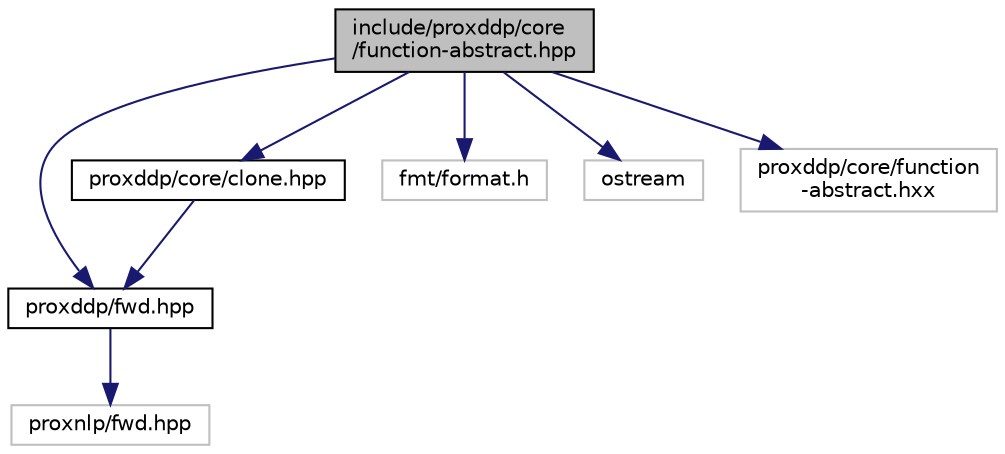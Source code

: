 digraph "include/proxddp/core/function-abstract.hpp"
{
 // LATEX_PDF_SIZE
  bgcolor="transparent";
  edge [fontname="Helvetica",fontsize="10",labelfontname="Helvetica",labelfontsize="10"];
  node [fontname="Helvetica",fontsize="10",shape=record];
  Node1 [label="include/proxddp/core\l/function-abstract.hpp",height=0.2,width=0.4,color="black", fillcolor="grey75", style="filled", fontcolor="black",tooltip="Base definitions for ternary functions."];
  Node1 -> Node2 [color="midnightblue",fontsize="10",style="solid",fontname="Helvetica"];
  Node2 [label="proxddp/fwd.hpp",height=0.2,width=0.4,color="black",URL="$fwd_8hpp.html",tooltip="Forward declarations."];
  Node2 -> Node3 [color="midnightblue",fontsize="10",style="solid",fontname="Helvetica"];
  Node3 [label="proxnlp/fwd.hpp",height=0.2,width=0.4,color="grey75",tooltip=" "];
  Node1 -> Node4 [color="midnightblue",fontsize="10",style="solid",fontname="Helvetica"];
  Node4 [label="proxddp/core/clone.hpp",height=0.2,width=0.4,color="black",URL="$clone_8hpp.html",tooltip=" "];
  Node4 -> Node2 [color="midnightblue",fontsize="10",style="solid",fontname="Helvetica"];
  Node1 -> Node5 [color="midnightblue",fontsize="10",style="solid",fontname="Helvetica"];
  Node5 [label="fmt/format.h",height=0.2,width=0.4,color="grey75",tooltip=" "];
  Node1 -> Node6 [color="midnightblue",fontsize="10",style="solid",fontname="Helvetica"];
  Node6 [label="ostream",height=0.2,width=0.4,color="grey75",tooltip=" "];
  Node1 -> Node7 [color="midnightblue",fontsize="10",style="solid",fontname="Helvetica"];
  Node7 [label="proxddp/core/function\l-abstract.hxx",height=0.2,width=0.4,color="grey75",tooltip=" "];
}
